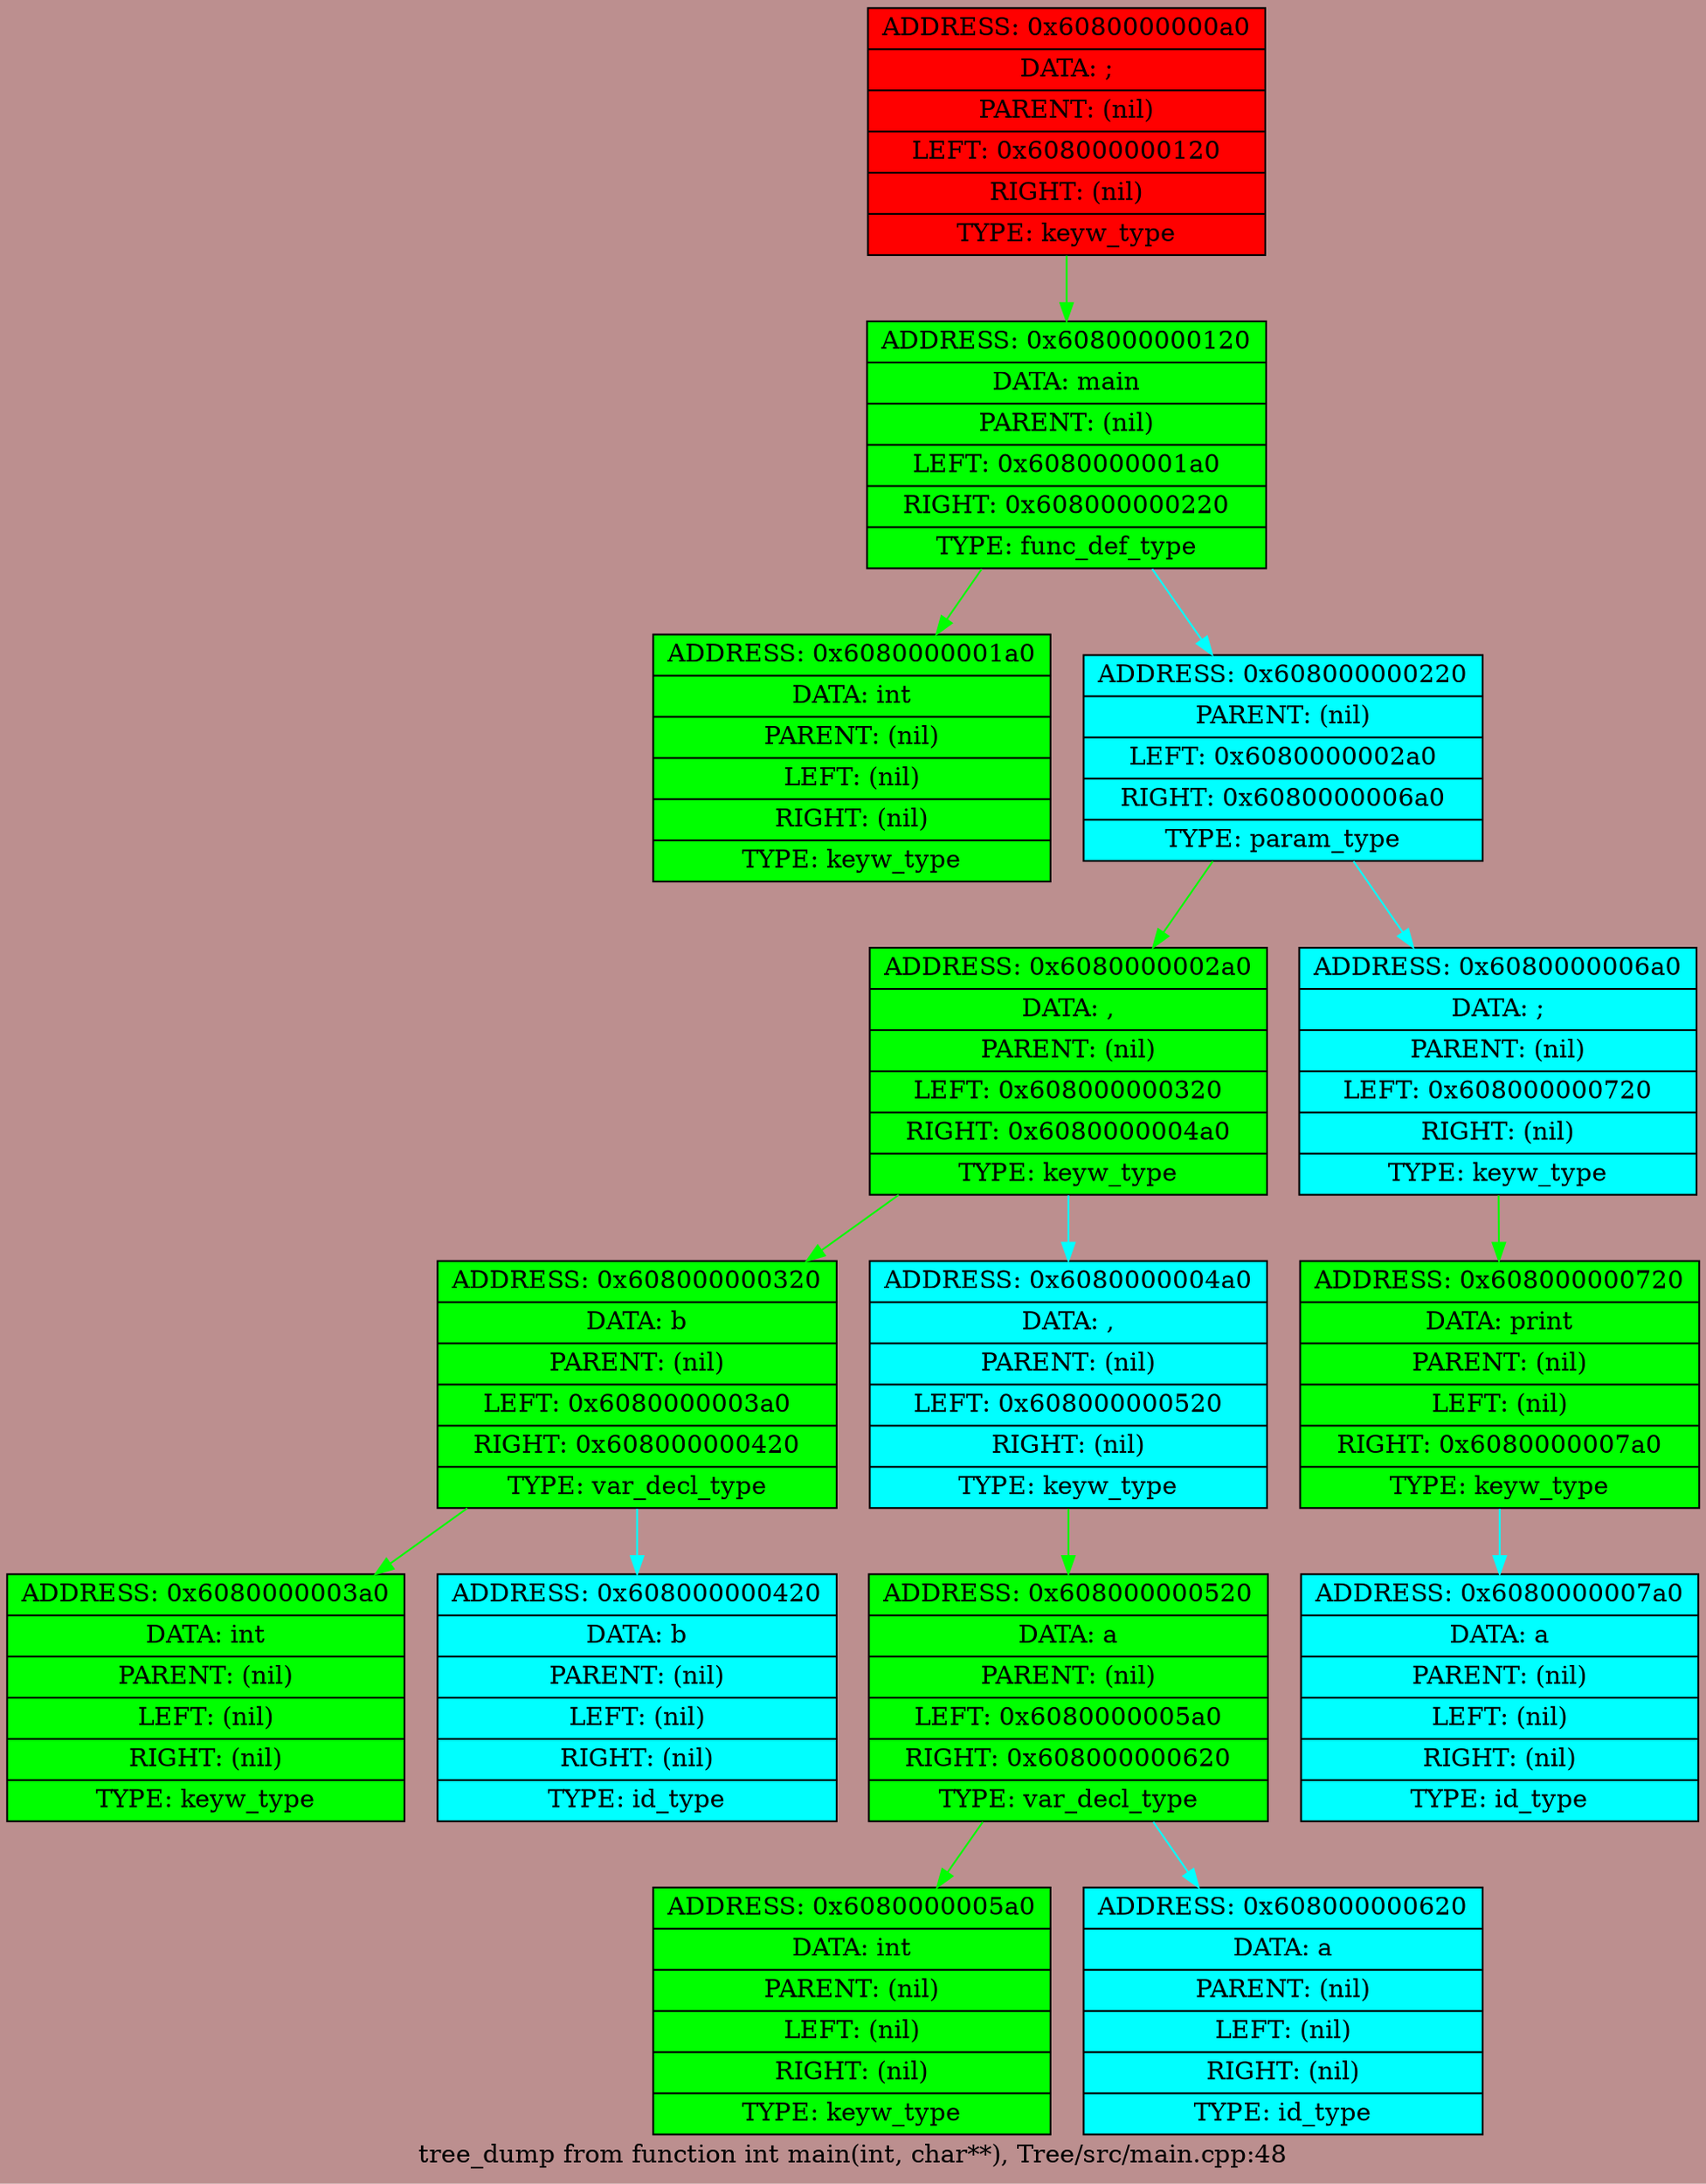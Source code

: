 digraph struct {bgcolor=RosyBrown rankdir = HR


label = "tree_dump from function int main(int, char**), Tree/src/main.cpp:48";
node0[shape=record, style=filled, fillcolor="red", label=" {ADDRESS: 0x6080000000a0 | DATA: ; | PARENT: (nil) | LEFT: 0x608000000120 | RIGHT: (nil) | TYPE: keyw_type}"];
node0->node1 [color = "lime"];
node1[shape=record, style=filled, fillcolor="lime", label=" {ADDRESS: 0x608000000120 | DATA: main | PARENT: (nil) | LEFT: 0x6080000001a0 | RIGHT: 0x608000000220 | TYPE: func_def_type}"];
node1->node2 [color = "lime"];
node2[shape=record, style=filled, fillcolor="lime", label=" {ADDRESS: 0x6080000001a0 | DATA: int | PARENT: (nil) | LEFT: (nil) | RIGHT: (nil) | TYPE: keyw_type}"];
node1->node3 [color = "aqua"];
node3[shape=record, style=filled, fillcolor="aqua", label=" {ADDRESS: 0x608000000220 | PARENT: (nil) | LEFT: 0x6080000002a0 | RIGHT: 0x6080000006a0 | TYPE: param_type}"];
node3->node4 [color = "lime"];
node4[shape=record, style=filled, fillcolor="lime", label=" {ADDRESS: 0x6080000002a0 | DATA: , | PARENT: (nil) | LEFT: 0x608000000320 | RIGHT: 0x6080000004a0 | TYPE: keyw_type}"];
node4->node5 [color = "lime"];
node5[shape=record, style=filled, fillcolor="lime", label=" {ADDRESS: 0x608000000320 | DATA: b | PARENT: (nil) | LEFT: 0x6080000003a0 | RIGHT: 0x608000000420 | TYPE: var_decl_type}"];
node5->node6 [color = "lime"];
node6[shape=record, style=filled, fillcolor="lime", label=" {ADDRESS: 0x6080000003a0 | DATA: int | PARENT: (nil) | LEFT: (nil) | RIGHT: (nil) | TYPE: keyw_type}"];
node5->node7 [color = "aqua"];
node7[shape=record, style=filled, fillcolor="aqua", label=" {ADDRESS: 0x608000000420 | DATA: b | PARENT: (nil) | LEFT: (nil) | RIGHT: (nil) | TYPE: id_type}"];
node4->node8 [color = "aqua"];
node8[shape=record, style=filled, fillcolor="aqua", label=" {ADDRESS: 0x6080000004a0 | DATA: , | PARENT: (nil) | LEFT: 0x608000000520 | RIGHT: (nil) | TYPE: keyw_type}"];
node8->node9 [color = "lime"];
node9[shape=record, style=filled, fillcolor="lime", label=" {ADDRESS: 0x608000000520 | DATA: a | PARENT: (nil) | LEFT: 0x6080000005a0 | RIGHT: 0x608000000620 | TYPE: var_decl_type}"];
node9->node10 [color = "lime"];
node10[shape=record, style=filled, fillcolor="lime", label=" {ADDRESS: 0x6080000005a0 | DATA: int | PARENT: (nil) | LEFT: (nil) | RIGHT: (nil) | TYPE: keyw_type}"];
node9->node11 [color = "aqua"];
node11[shape=record, style=filled, fillcolor="aqua", label=" {ADDRESS: 0x608000000620 | DATA: a | PARENT: (nil) | LEFT: (nil) | RIGHT: (nil) | TYPE: id_type}"];
node3->node12 [color = "aqua"];
node12[shape=record, style=filled, fillcolor="aqua", label=" {ADDRESS: 0x6080000006a0 | DATA: ; | PARENT: (nil) | LEFT: 0x608000000720 | RIGHT: (nil) | TYPE: keyw_type}"];
node12->node13 [color = "lime"];
node13[shape=record, style=filled, fillcolor="lime", label=" {ADDRESS: 0x608000000720 | DATA: print | PARENT: (nil) | LEFT: (nil) | RIGHT: 0x6080000007a0 | TYPE: keyw_type}"];
node13->node14 [color = "aqua"];
node14[shape=record, style=filled, fillcolor="aqua", label=" {ADDRESS: 0x6080000007a0 | DATA: a | PARENT: (nil) | LEFT: (nil) | RIGHT: (nil) | TYPE: id_type}"];


}
